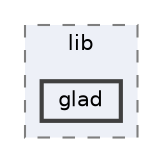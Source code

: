 digraph "/home/ssergiu/projects/cub3d/external/MLX42/build/CMakeFiles/mlx42.dir/lib/glad"
{
 // INTERACTIVE_SVG=YES
 // LATEX_PDF_SIZE
  bgcolor="transparent";
  edge [fontname=Helvetica,fontsize=10,labelfontname=Helvetica,labelfontsize=10];
  node [fontname=Helvetica,fontsize=10,shape=box,height=0.2,width=0.4];
  compound=true
  subgraph clusterdir_9a93e975539534cbe081184baf941be3 {
    graph [ bgcolor="#edf0f7", pencolor="grey50", label="lib", fontname=Helvetica,fontsize=10 style="filled,dashed", URL="dir_9a93e975539534cbe081184baf941be3.html",tooltip=""]
  dir_0c30468e3f2825e5cfe604298e60fb97 [label="glad", fillcolor="#edf0f7", color="grey25", style="filled,bold", URL="dir_0c30468e3f2825e5cfe604298e60fb97.html",tooltip=""];
  }
}
